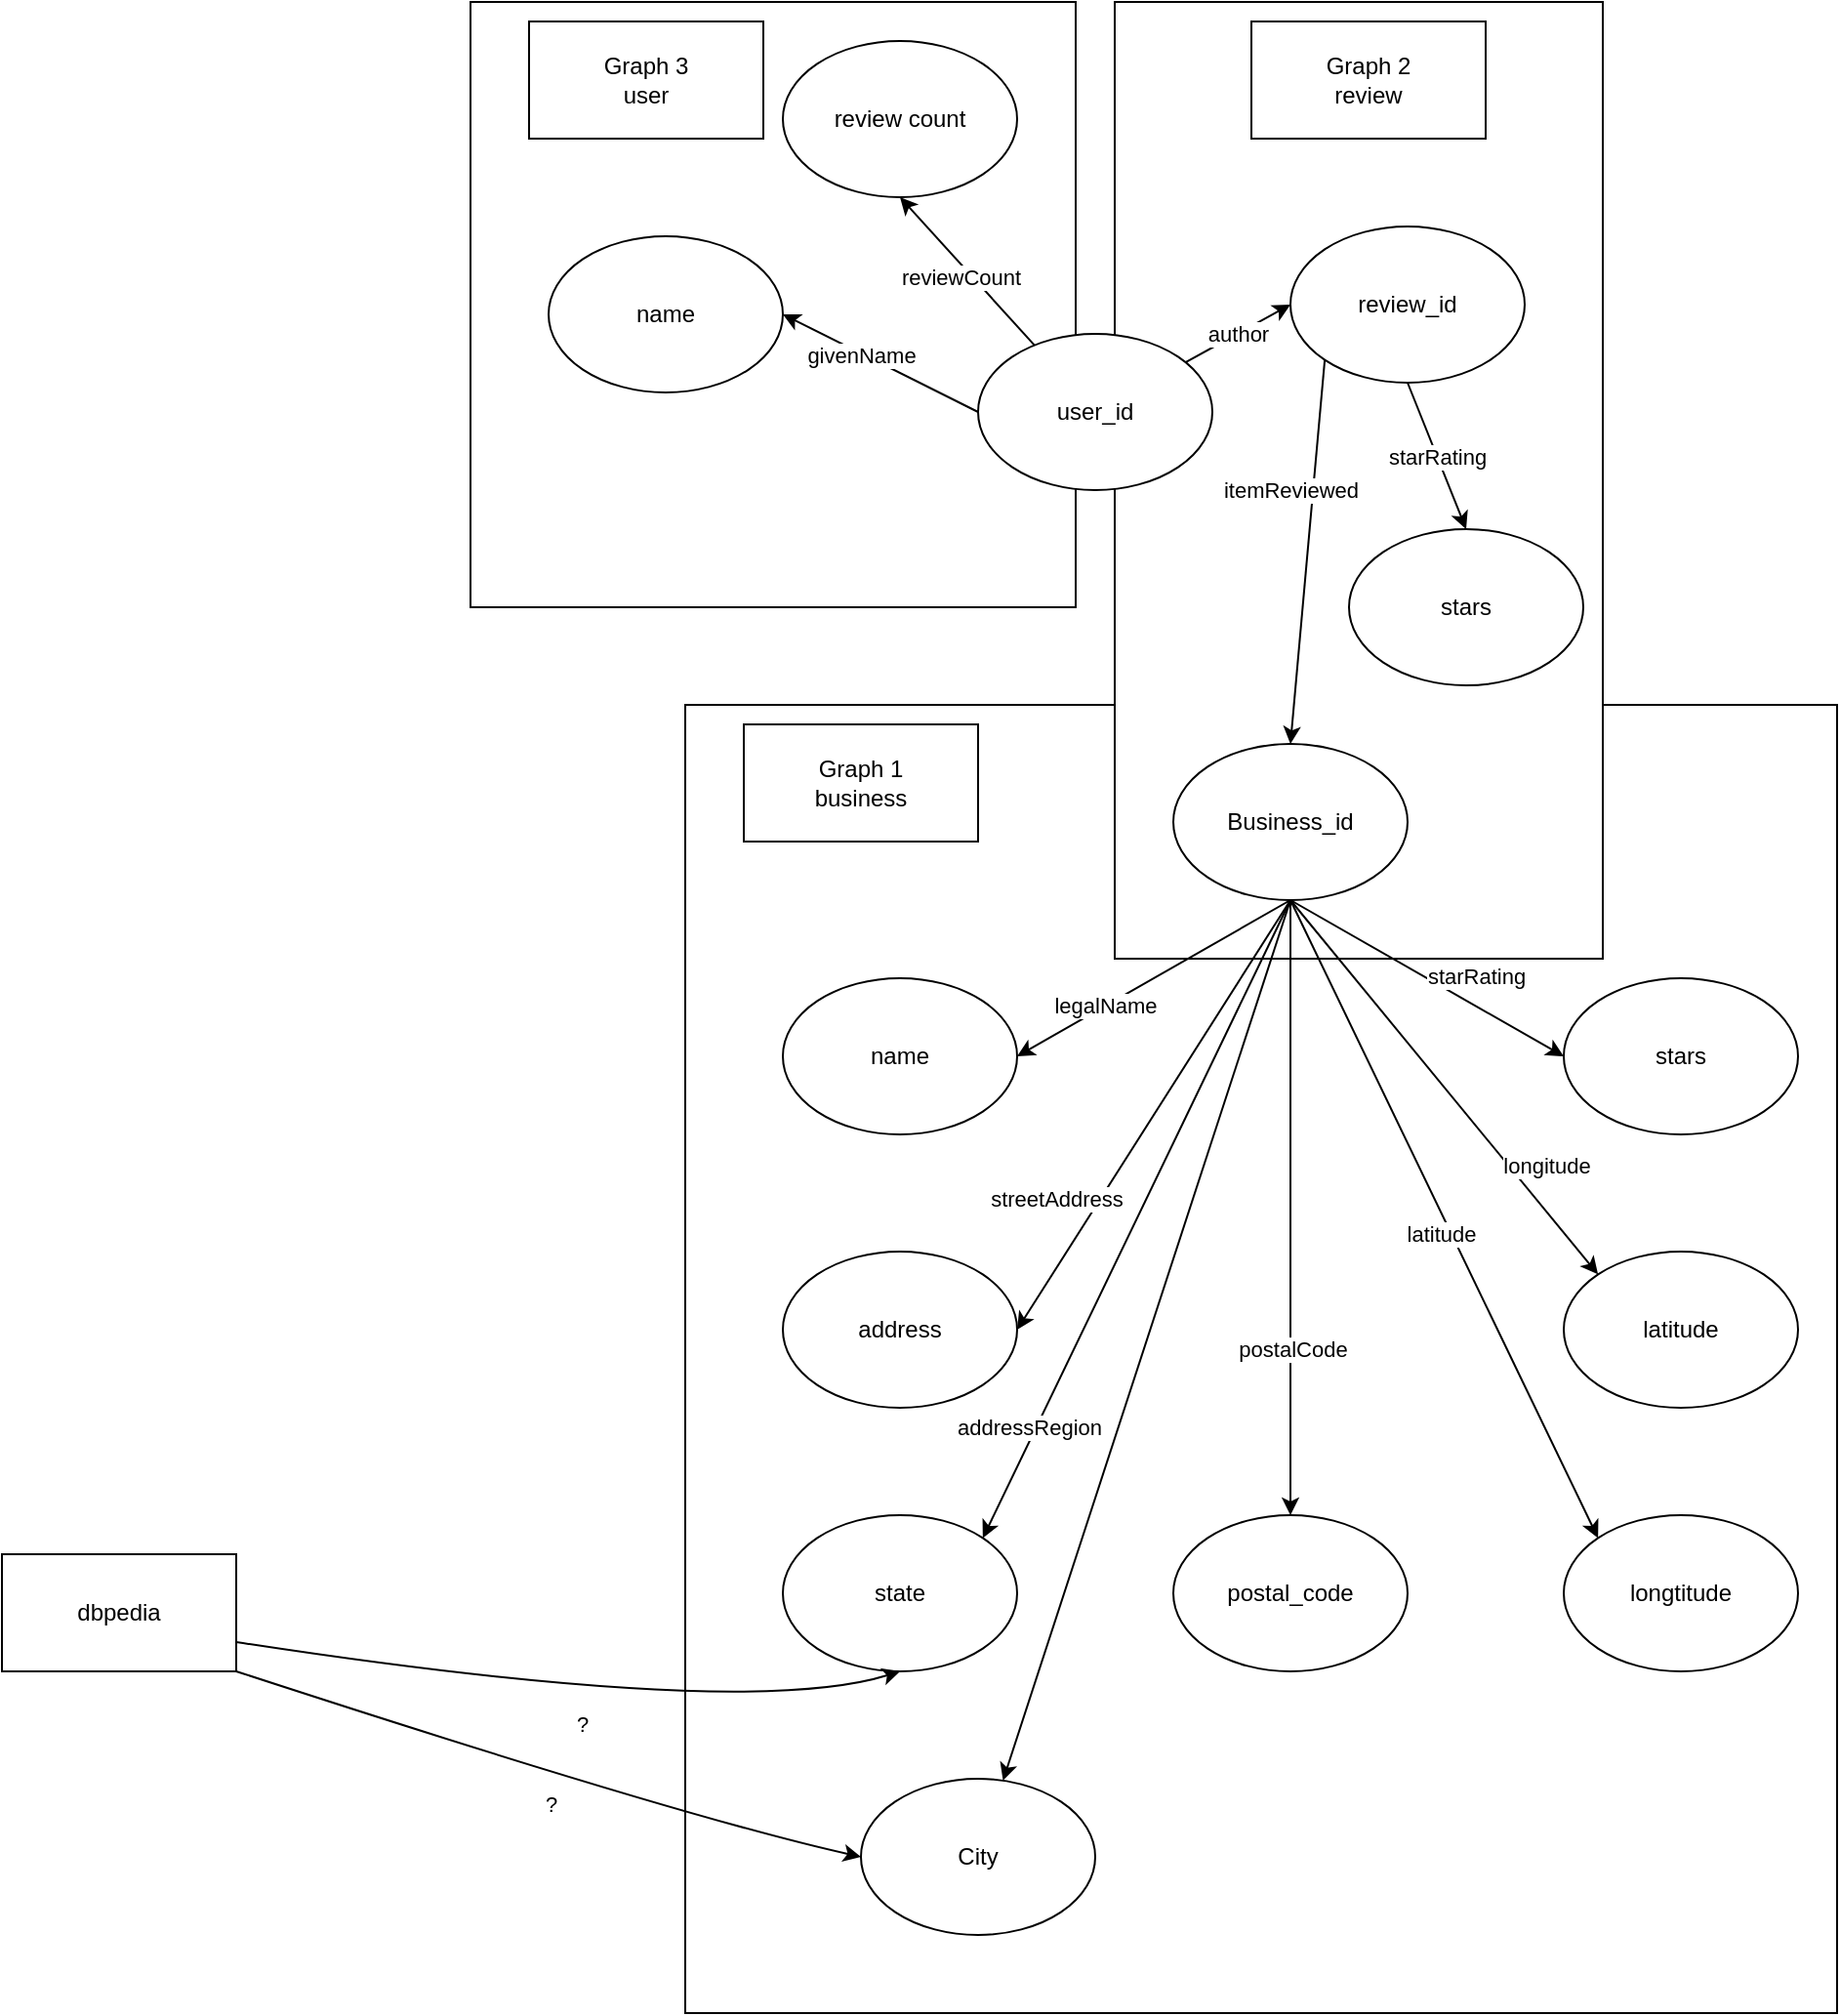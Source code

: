<mxfile version="15.8.4" type="device"><diagram id="DzeB6LM_T9_o0V6ZklBb" name="Side-1"><mxGraphModel dx="1609" dy="1713" grid="1" gridSize="10" guides="1" tooltips="1" connect="1" arrows="1" fold="1" page="1" pageScale="1" pageWidth="827" pageHeight="1169" math="0" shadow="0"><root><mxCell id="0"/><mxCell id="1" parent="0"/><mxCell id="V5DMVuqn2VE1wfD6RtJx-28" value="" style="rounded=0;whiteSpace=wrap;html=1;" parent="1" vertex="1"><mxGeometry x="70" y="-1120" width="310" height="310" as="geometry"/></mxCell><mxCell id="V5DMVuqn2VE1wfD6RtJx-18" value="" style="rounded=0;whiteSpace=wrap;html=1;" parent="1" vertex="1"><mxGeometry x="180" y="-760" width="590" height="670" as="geometry"/></mxCell><mxCell id="V5DMVuqn2VE1wfD6RtJx-19" value="" style="rounded=0;whiteSpace=wrap;html=1;" parent="1" vertex="1"><mxGeometry x="400" y="-1120" width="250" height="490" as="geometry"/></mxCell><mxCell id="V5DMVuqn2VE1wfD6RtJx-1" value="Business_id" style="ellipse;whiteSpace=wrap;html=1;" parent="1" vertex="1"><mxGeometry x="430" y="-740" width="120" height="80" as="geometry"/></mxCell><mxCell id="V5DMVuqn2VE1wfD6RtJx-2" value="name" style="ellipse;whiteSpace=wrap;html=1;" parent="1" vertex="1"><mxGeometry x="230" y="-620" width="120" height="80" as="geometry"/></mxCell><mxCell id="V5DMVuqn2VE1wfD6RtJx-3" value="stars" style="ellipse;whiteSpace=wrap;html=1;" parent="1" vertex="1"><mxGeometry x="630" y="-620" width="120" height="80" as="geometry"/></mxCell><mxCell id="V5DMVuqn2VE1wfD6RtJx-4" value="address" style="ellipse;whiteSpace=wrap;html=1;" parent="1" vertex="1"><mxGeometry x="230" y="-480" width="120" height="80" as="geometry"/></mxCell><mxCell id="V5DMVuqn2VE1wfD6RtJx-5" value="state" style="ellipse;whiteSpace=wrap;html=1;" parent="1" vertex="1"><mxGeometry x="230" y="-345" width="120" height="80" as="geometry"/></mxCell><mxCell id="V5DMVuqn2VE1wfD6RtJx-6" value="postal_code" style="ellipse;whiteSpace=wrap;html=1;" parent="1" vertex="1"><mxGeometry x="430" y="-345" width="120" height="80" as="geometry"/></mxCell><mxCell id="V5DMVuqn2VE1wfD6RtJx-7" value="Graph 1&lt;br&gt;business" style="rounded=0;whiteSpace=wrap;html=1;" parent="1" vertex="1"><mxGeometry x="210" y="-750" width="120" height="60" as="geometry"/></mxCell><mxCell id="V5DMVuqn2VE1wfD6RtJx-8" value="longtitude" style="ellipse;whiteSpace=wrap;html=1;" parent="1" vertex="1"><mxGeometry x="630" y="-345" width="120" height="80" as="geometry"/></mxCell><mxCell id="V5DMVuqn2VE1wfD6RtJx-9" value="latitude" style="ellipse;whiteSpace=wrap;html=1;" parent="1" vertex="1"><mxGeometry x="630" y="-480" width="120" height="80" as="geometry"/></mxCell><mxCell id="V5DMVuqn2VE1wfD6RtJx-10" value="" style="endArrow=classic;html=1;rounded=0;exitX=0.5;exitY=1;exitDx=0;exitDy=0;entryX=1;entryY=0.5;entryDx=0;entryDy=0;" parent="1" source="V5DMVuqn2VE1wfD6RtJx-1" target="V5DMVuqn2VE1wfD6RtJx-2" edge="1"><mxGeometry width="50" height="50" relative="1" as="geometry"><mxPoint x="440" y="-450" as="sourcePoint"/><mxPoint x="490" y="-500" as="targetPoint"/></mxGeometry></mxCell><mxCell id="aimG7ogUE2Tun78Ovrao-3" value="legalName" style="edgeLabel;html=1;align=center;verticalAlign=middle;resizable=0;points=[];" parent="V5DMVuqn2VE1wfD6RtJx-10" vertex="1" connectable="0"><mxGeometry x="0.356" y="-1" relative="1" as="geometry"><mxPoint as="offset"/></mxGeometry></mxCell><mxCell id="V5DMVuqn2VE1wfD6RtJx-11" value="streetAddress" style="endArrow=classic;html=1;rounded=0;exitX=0.5;exitY=1;exitDx=0;exitDy=0;entryX=1;entryY=0.5;entryDx=0;entryDy=0;" parent="1" source="V5DMVuqn2VE1wfD6RtJx-1" target="V5DMVuqn2VE1wfD6RtJx-4" edge="1"><mxGeometry x="0.485" y="-19" width="50" height="50" relative="1" as="geometry"><mxPoint x="440" y="-450" as="sourcePoint"/><mxPoint x="490" y="-500" as="targetPoint"/><mxPoint as="offset"/></mxGeometry></mxCell><mxCell id="V5DMVuqn2VE1wfD6RtJx-12" value="" style="endArrow=classic;html=1;rounded=0;exitX=0.5;exitY=1;exitDx=0;exitDy=0;entryX=1;entryY=0;entryDx=0;entryDy=0;" parent="1" source="V5DMVuqn2VE1wfD6RtJx-1" target="V5DMVuqn2VE1wfD6RtJx-5" edge="1"><mxGeometry width="50" height="50" relative="1" as="geometry"><mxPoint x="440" y="-450" as="sourcePoint"/><mxPoint x="490" y="-500" as="targetPoint"/></mxGeometry></mxCell><mxCell id="aimG7ogUE2Tun78Ovrao-4" value="addressRegion" style="edgeLabel;html=1;align=center;verticalAlign=middle;resizable=0;points=[];" parent="V5DMVuqn2VE1wfD6RtJx-12" vertex="1" connectable="0"><mxGeometry x="0.271" y="5" relative="1" as="geometry"><mxPoint x="-39" y="60" as="offset"/></mxGeometry></mxCell><mxCell id="V5DMVuqn2VE1wfD6RtJx-13" value="postalCode" style="endArrow=classic;html=1;rounded=0;exitX=0.5;exitY=1;exitDx=0;exitDy=0;entryX=0.5;entryY=0;entryDx=0;entryDy=0;" parent="1" source="V5DMVuqn2VE1wfD6RtJx-1" target="V5DMVuqn2VE1wfD6RtJx-6" edge="1"><mxGeometry x="0.459" y="1" width="50" height="50" relative="1" as="geometry"><mxPoint x="440" y="-450" as="sourcePoint"/><mxPoint x="490" y="-500" as="targetPoint"/><mxPoint as="offset"/></mxGeometry></mxCell><mxCell id="V5DMVuqn2VE1wfD6RtJx-14" value="latitude" style="endArrow=classic;html=1;rounded=0;exitX=0.5;exitY=1;exitDx=0;exitDy=0;entryX=0;entryY=0;entryDx=0;entryDy=0;" parent="1" source="V5DMVuqn2VE1wfD6RtJx-1" target="V5DMVuqn2VE1wfD6RtJx-8" edge="1"><mxGeometry x="0.032" y="-5" width="50" height="50" relative="1" as="geometry"><mxPoint x="440" y="-450" as="sourcePoint"/><mxPoint x="490" y="-500" as="targetPoint"/><mxPoint as="offset"/></mxGeometry></mxCell><mxCell id="V5DMVuqn2VE1wfD6RtJx-15" value="longitude" style="endArrow=classic;html=1;rounded=0;exitX=0.5;exitY=1;exitDx=0;exitDy=0;entryX=0;entryY=0;entryDx=0;entryDy=0;" parent="1" source="V5DMVuqn2VE1wfD6RtJx-1" target="V5DMVuqn2VE1wfD6RtJx-9" edge="1"><mxGeometry x="0.524" y="15" width="50" height="50" relative="1" as="geometry"><mxPoint x="440" y="-450" as="sourcePoint"/><mxPoint x="490" y="-500" as="targetPoint"/><mxPoint x="-1" as="offset"/></mxGeometry></mxCell><mxCell id="V5DMVuqn2VE1wfD6RtJx-16" value="" style="endArrow=classic;html=1;rounded=0;exitX=0.5;exitY=1;exitDx=0;exitDy=0;entryX=0;entryY=0.5;entryDx=0;entryDy=0;" parent="1" source="V5DMVuqn2VE1wfD6RtJx-1" target="V5DMVuqn2VE1wfD6RtJx-3" edge="1"><mxGeometry width="50" height="50" relative="1" as="geometry"><mxPoint x="440" y="-450" as="sourcePoint"/><mxPoint x="490" y="-500" as="targetPoint"/></mxGeometry></mxCell><mxCell id="aimG7ogUE2Tun78Ovrao-5" value="starRating" style="edgeLabel;html=1;align=center;verticalAlign=middle;resizable=0;points=[];" parent="V5DMVuqn2VE1wfD6RtJx-16" vertex="1" connectable="0"><mxGeometry x="0.308" y="3" relative="1" as="geometry"><mxPoint x="2" y="-11" as="offset"/></mxGeometry></mxCell><mxCell id="V5DMVuqn2VE1wfD6RtJx-17" value="user_id" style="ellipse;whiteSpace=wrap;html=1;" parent="1" vertex="1"><mxGeometry x="330" y="-950" width="120" height="80" as="geometry"/></mxCell><mxCell id="V5DMVuqn2VE1wfD6RtJx-20" value="review_id" style="ellipse;whiteSpace=wrap;html=1;" parent="1" vertex="1"><mxGeometry x="490" y="-1005" width="120" height="80" as="geometry"/></mxCell><mxCell id="V5DMVuqn2VE1wfD6RtJx-21" value="stars" style="ellipse;whiteSpace=wrap;html=1;" parent="1" vertex="1"><mxGeometry x="520" y="-850" width="120" height="80" as="geometry"/></mxCell><mxCell id="V5DMVuqn2VE1wfD6RtJx-24" value="itemReviewed" style="endArrow=classic;html=1;rounded=0;entryX=0.5;entryY=0;entryDx=0;entryDy=0;exitX=0;exitY=1;exitDx=0;exitDy=0;" parent="1" source="V5DMVuqn2VE1wfD6RtJx-20" target="V5DMVuqn2VE1wfD6RtJx-1" edge="1"><mxGeometry x="-0.311" y="-12" width="50" height="50" relative="1" as="geometry"><mxPoint x="390" y="-870" as="sourcePoint"/><mxPoint x="590" y="-850" as="targetPoint"/><mxPoint as="offset"/></mxGeometry></mxCell><mxCell id="V5DMVuqn2VE1wfD6RtJx-25" value="author" style="endArrow=classic;html=1;rounded=0;entryX=0;entryY=0.5;entryDx=0;entryDy=0;" parent="1" source="V5DMVuqn2VE1wfD6RtJx-17" target="V5DMVuqn2VE1wfD6RtJx-20" edge="1"><mxGeometry width="50" height="50" relative="1" as="geometry"><mxPoint x="620" y="-1010" as="sourcePoint"/><mxPoint x="670" y="-1060" as="targetPoint"/></mxGeometry></mxCell><mxCell id="V5DMVuqn2VE1wfD6RtJx-26" value="starRating" style="endArrow=classic;html=1;rounded=0;entryX=0.5;entryY=0;entryDx=0;entryDy=0;exitX=0.5;exitY=1;exitDx=0;exitDy=0;" parent="1" source="V5DMVuqn2VE1wfD6RtJx-20" target="V5DMVuqn2VE1wfD6RtJx-21" edge="1"><mxGeometry width="50" height="50" relative="1" as="geometry"><mxPoint x="620" y="-1010" as="sourcePoint"/><mxPoint x="670" y="-1060" as="targetPoint"/></mxGeometry></mxCell><mxCell id="V5DMVuqn2VE1wfD6RtJx-27" value="Graph 2&lt;br&gt;review" style="rounded=0;whiteSpace=wrap;html=1;" parent="1" vertex="1"><mxGeometry x="470" y="-1110" width="120" height="60" as="geometry"/></mxCell><mxCell id="SILHXE7LiWa1xE5bRW1I-1" value="name" style="ellipse;whiteSpace=wrap;html=1;" parent="1" vertex="1"><mxGeometry x="110" y="-1000" width="120" height="80" as="geometry"/></mxCell><mxCell id="SILHXE7LiWa1xE5bRW1I-2" value="review count" style="ellipse;whiteSpace=wrap;html=1;" parent="1" vertex="1"><mxGeometry x="230" y="-1100" width="120" height="80" as="geometry"/></mxCell><mxCell id="SILHXE7LiWa1xE5bRW1I-3" value="" style="endArrow=classic;html=1;rounded=0;exitX=0;exitY=0.5;exitDx=0;exitDy=0;entryX=1;entryY=0.5;entryDx=0;entryDy=0;" parent="1" source="V5DMVuqn2VE1wfD6RtJx-17" target="SILHXE7LiWa1xE5bRW1I-1" edge="1"><mxGeometry width="50" height="50" relative="1" as="geometry"><mxPoint x="90" y="-1200" as="sourcePoint"/><mxPoint x="140" y="-1250" as="targetPoint"/></mxGeometry></mxCell><mxCell id="aimG7ogUE2Tun78Ovrao-1" value="givenName" style="edgeLabel;html=1;align=center;verticalAlign=middle;resizable=0;points=[];" parent="SILHXE7LiWa1xE5bRW1I-3" vertex="1" connectable="0"><mxGeometry x="-0.233" y="3" relative="1" as="geometry"><mxPoint x="-20" y="-13" as="offset"/></mxGeometry></mxCell><mxCell id="SILHXE7LiWa1xE5bRW1I-4" value="" style="endArrow=classic;html=1;rounded=0;entryX=0.5;entryY=1;entryDx=0;entryDy=0;" parent="1" source="V5DMVuqn2VE1wfD6RtJx-17" target="SILHXE7LiWa1xE5bRW1I-2" edge="1"><mxGeometry width="50" height="50" relative="1" as="geometry"><mxPoint x="500" y="-820" as="sourcePoint"/><mxPoint x="280" y="-850" as="targetPoint"/></mxGeometry></mxCell><mxCell id="aimG7ogUE2Tun78Ovrao-2" value="reviewCount" style="edgeLabel;html=1;align=center;verticalAlign=middle;resizable=0;points=[];" parent="SILHXE7LiWa1xE5bRW1I-4" vertex="1" connectable="0"><mxGeometry x="0.203" y="3" relative="1" as="geometry"><mxPoint x="5" y="8" as="offset"/></mxGeometry></mxCell><mxCell id="SILHXE7LiWa1xE5bRW1I-5" value="Graph 3&lt;br&gt;user" style="rounded=0;whiteSpace=wrap;html=1;" parent="1" vertex="1"><mxGeometry x="100" y="-1110" width="120" height="60" as="geometry"/></mxCell><mxCell id="Z9LkjFhnVz2sIAfV2NNI-1" value="dbpedia" style="rounded=0;whiteSpace=wrap;html=1;" parent="1" vertex="1"><mxGeometry x="-170" y="-325" width="120" height="60" as="geometry"/></mxCell><mxCell id="Z9LkjFhnVz2sIAfV2NNI-5" value="?" style="curved=1;endArrow=classic;html=1;rounded=0;entryX=0.5;entryY=1;entryDx=0;entryDy=0;exitX=1;exitY=0.75;exitDx=0;exitDy=0;" parent="1" source="Z9LkjFhnVz2sIAfV2NNI-1" target="V5DMVuqn2VE1wfD6RtJx-5" edge="1"><mxGeometry x="0.043" y="-15" width="50" height="50" relative="1" as="geometry"><mxPoint x="300" y="-120" as="sourcePoint"/><mxPoint x="490" y="-310" as="targetPoint"/><Array as="points"><mxPoint x="210" y="-240"/></Array><mxPoint as="offset"/></mxGeometry></mxCell><mxCell id="-QvXMosTfn0kjW3JE7om-1" value="" style="endArrow=classic;html=1;rounded=0;exitX=0.5;exitY=1;exitDx=0;exitDy=0;" parent="1" source="V5DMVuqn2VE1wfD6RtJx-1" target="-QvXMosTfn0kjW3JE7om-2" edge="1"><mxGeometry width="50" height="50" relative="1" as="geometry"><mxPoint x="290" y="-370" as="sourcePoint"/><mxPoint x="340" y="-420" as="targetPoint"/></mxGeometry></mxCell><mxCell id="-QvXMosTfn0kjW3JE7om-2" value="City" style="ellipse;whiteSpace=wrap;html=1;" parent="1" vertex="1"><mxGeometry x="270" y="-210" width="120" height="80" as="geometry"/></mxCell><mxCell id="-QvXMosTfn0kjW3JE7om-44" value="?" style="curved=1;endArrow=classic;html=1;rounded=0;entryX=0;entryY=0.5;entryDx=0;entryDy=0;exitX=1;exitY=1;exitDx=0;exitDy=0;" parent="1" source="Z9LkjFhnVz2sIAfV2NNI-1" target="-QvXMosTfn0kjW3JE7om-2" edge="1"><mxGeometry x="0.043" y="-15" width="50" height="50" relative="1" as="geometry"><mxPoint x="-40" y="-270" as="sourcePoint"/><mxPoint x="300" y="-255" as="targetPoint"/><Array as="points"><mxPoint x="180" y="-190"/></Array><mxPoint as="offset"/></mxGeometry></mxCell></root></mxGraphModel></diagram></mxfile>